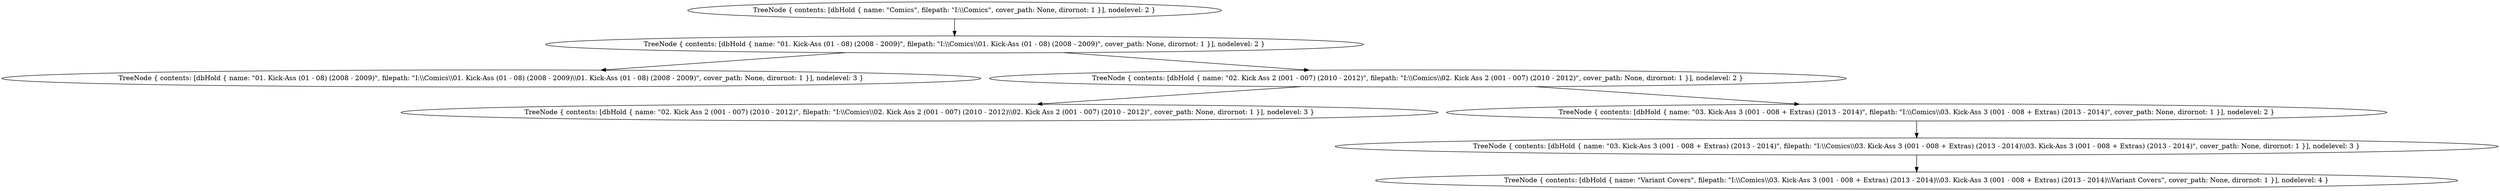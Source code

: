 digraph {
    0 [ label = "TreeNode { contents: [dbHold { name: \"Comics\", filepath: \"I:\\\\Comics\", cover_path: None, dirornot: 1 }], nodelevel: 2 }" ]
    1 [ label = "TreeNode { contents: [dbHold { name: \"01. Kick-Ass (01 - 08) (2008 - 2009)\", filepath: \"I:\\\\Comics\\\\01. Kick-Ass (01 - 08) (2008 - 2009)\", cover_path: None, dirornot: 1 }], nodelevel: 2 }" ]
    2 [ label = "TreeNode { contents: [dbHold { name: \"01. Kick-Ass (01 - 08) (2008 - 2009)\", filepath: \"I:\\\\Comics\\\\01. Kick-Ass (01 - 08) (2008 - 2009)\\\\01. Kick-Ass (01 - 08) (2008 - 2009)\", cover_path: None, dirornot: 1 }], nodelevel: 3 }" ]
    3 [ label = "TreeNode { contents: [dbHold { name: \"02. Kick Ass 2 (001 - 007) (2010 - 2012)\", filepath: \"I:\\\\Comics\\\\02. Kick Ass 2 (001 - 007) (2010 - 2012)\", cover_path: None, dirornot: 1 }], nodelevel: 2 }" ]
    4 [ label = "TreeNode { contents: [dbHold { name: \"02. Kick Ass 2 (001 - 007) (2010 - 2012)\", filepath: \"I:\\\\Comics\\\\02. Kick Ass 2 (001 - 007) (2010 - 2012)\\\\02. Kick Ass 2 (001 - 007) (2010 - 2012)\", cover_path: None, dirornot: 1 }], nodelevel: 3 }" ]
    5 [ label = "TreeNode { contents: [dbHold { name: \"03. Kick-Ass 3 (001 - 008 + Extras) (2013 - 2014)\", filepath: \"I:\\\\Comics\\\\03. Kick-Ass 3 (001 - 008 + Extras) (2013 - 2014)\", cover_path: None, dirornot: 1 }], nodelevel: 2 }" ]
    6 [ label = "TreeNode { contents: [dbHold { name: \"03. Kick-Ass 3 (001 - 008 + Extras) (2013 - 2014)\", filepath: \"I:\\\\Comics\\\\03. Kick-Ass 3 (001 - 008 + Extras) (2013 - 2014)\\\\03. Kick-Ass 3 (001 - 008 + Extras) (2013 - 2014)\", cover_path: None, dirornot: 1 }], nodelevel: 3 }" ]
    7 [ label = "TreeNode { contents: [dbHold { name: \"Variant Covers\", filepath: \"I:\\\\Comics\\\\03. Kick-Ass 3 (001 - 008 + Extras) (2013 - 2014)\\\\03. Kick-Ass 3 (001 - 008 + Extras) (2013 - 2014)\\\\Variant Covers\", cover_path: None, dirornot: 1 }], nodelevel: 4 }" ]
    0 -> 1 [ ]
    1 -> 2 [ ]
    1 -> 3 [ ]
    3 -> 4 [ ]
    3 -> 5 [ ]
    5 -> 6 [ ]
    6 -> 7 [ ]
}
